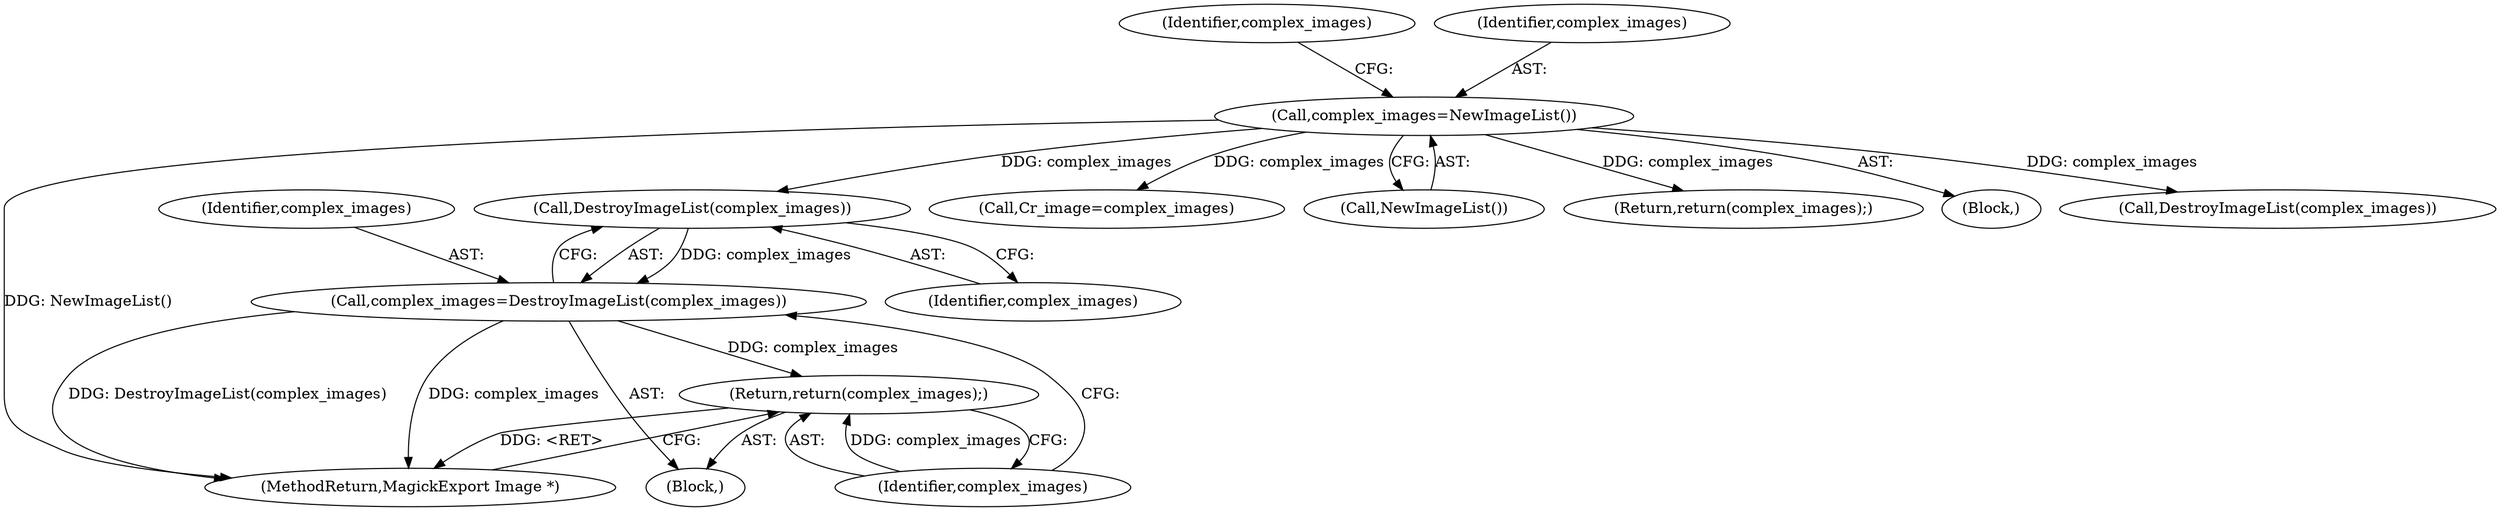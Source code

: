 digraph "0_ImageMagick6_19651f3db63fa1511ed83a348c4c82fa553f8d01_0@pointer" {
"1000248" [label="(Call,DestroyImageList(complex_images))"];
"1000224" [label="(Call,complex_images=NewImageList())"];
"1000246" [label="(Call,complex_images=DestroyImageList(complex_images))"];
"1000250" [label="(Return,return(complex_images);)"];
"1000229" [label="(Identifier,complex_images)"];
"1000332" [label="(Call,Cr_image=complex_images)"];
"1000246" [label="(Call,complex_images=DestroyImageList(complex_images))"];
"1000247" [label="(Identifier,complex_images)"];
"1000226" [label="(Call,NewImageList())"];
"1000249" [label="(Identifier,complex_images)"];
"1000224" [label="(Call,complex_images=NewImageList())"];
"1001732" [label="(Return,return(complex_images);)"];
"1000250" [label="(Return,return(complex_images);)"];
"1000105" [label="(Block,)"];
"1001734" [label="(MethodReturn,MagickExport Image *)"];
"1000245" [label="(Block,)"];
"1000225" [label="(Identifier,complex_images)"];
"1001730" [label="(Call,DestroyImageList(complex_images))"];
"1000251" [label="(Identifier,complex_images)"];
"1000248" [label="(Call,DestroyImageList(complex_images))"];
"1000248" -> "1000246"  [label="AST: "];
"1000248" -> "1000249"  [label="CFG: "];
"1000249" -> "1000248"  [label="AST: "];
"1000246" -> "1000248"  [label="CFG: "];
"1000248" -> "1000246"  [label="DDG: complex_images"];
"1000224" -> "1000248"  [label="DDG: complex_images"];
"1000224" -> "1000105"  [label="AST: "];
"1000224" -> "1000226"  [label="CFG: "];
"1000225" -> "1000224"  [label="AST: "];
"1000226" -> "1000224"  [label="AST: "];
"1000229" -> "1000224"  [label="CFG: "];
"1000224" -> "1001734"  [label="DDG: NewImageList()"];
"1000224" -> "1000332"  [label="DDG: complex_images"];
"1000224" -> "1001730"  [label="DDG: complex_images"];
"1000224" -> "1001732"  [label="DDG: complex_images"];
"1000246" -> "1000245"  [label="AST: "];
"1000247" -> "1000246"  [label="AST: "];
"1000251" -> "1000246"  [label="CFG: "];
"1000246" -> "1001734"  [label="DDG: DestroyImageList(complex_images)"];
"1000246" -> "1001734"  [label="DDG: complex_images"];
"1000246" -> "1000250"  [label="DDG: complex_images"];
"1000250" -> "1000245"  [label="AST: "];
"1000250" -> "1000251"  [label="CFG: "];
"1000251" -> "1000250"  [label="AST: "];
"1001734" -> "1000250"  [label="CFG: "];
"1000250" -> "1001734"  [label="DDG: <RET>"];
"1000251" -> "1000250"  [label="DDG: complex_images"];
}
